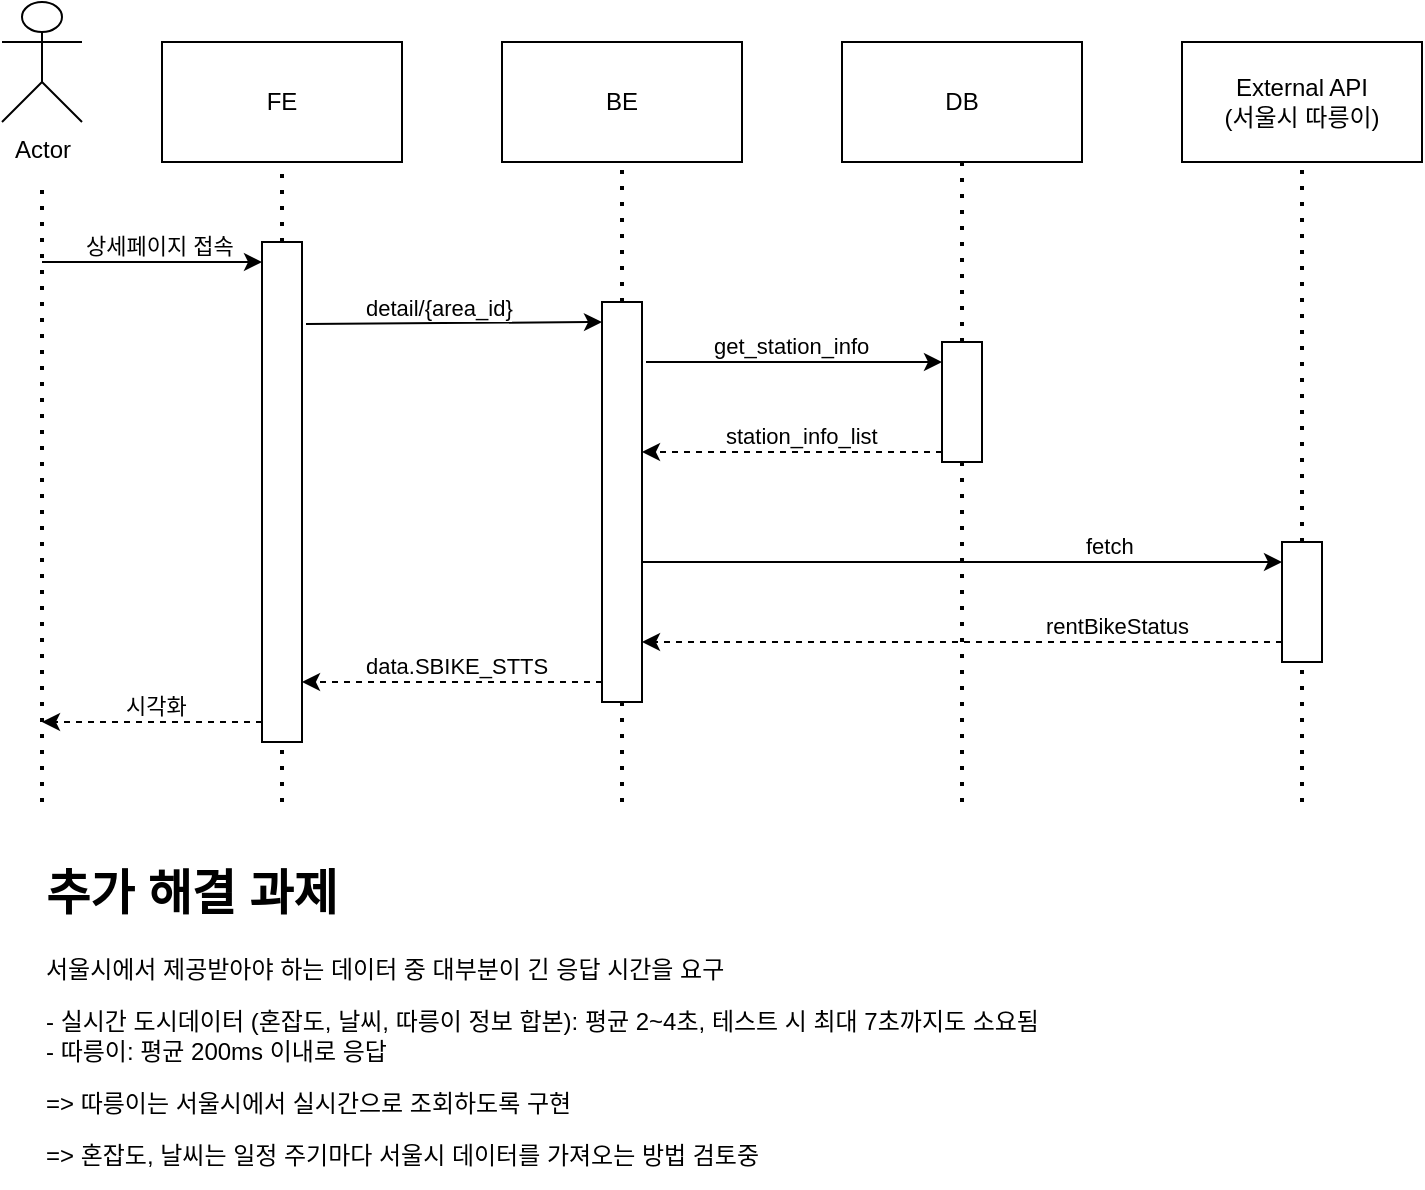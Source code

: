 <mxfile>
    <diagram id="S0dhI8-q3Qvur40nXJ3d" name="상세페이지 따릉이 실시간 조회">
        <mxGraphModel dx="823" dy="495" grid="0" gridSize="10" guides="1" tooltips="1" connect="1" arrows="1" fold="1" page="1" pageScale="1" pageWidth="827" pageHeight="1169" math="0" shadow="0">
            <root>
                <mxCell id="0"/>
                <mxCell id="1" parent="0"/>
                <mxCell id="3" value="" style="endArrow=none;dashed=1;html=1;" edge="1" parent="1" source="5">
                    <mxGeometry width="50" height="50" relative="1" as="geometry">
                        <mxPoint x="80" y="560" as="sourcePoint"/>
                        <mxPoint x="80" y="40" as="targetPoint"/>
                    </mxGeometry>
                </mxCell>
                <mxCell id="4" value="" style="endArrow=none;dashed=1;html=1;dashPattern=1 3;strokeWidth=2;" edge="1" parent="1" source="33">
                    <mxGeometry width="50" height="50" relative="1" as="geometry">
                        <mxPoint x="200" y="520" as="sourcePoint"/>
                        <mxPoint x="200" y="120" as="targetPoint"/>
                    </mxGeometry>
                </mxCell>
                <mxCell id="5" value="Actor" style="shape=umlActor;verticalLabelPosition=bottom;verticalAlign=top;html=1;outlineConnect=0;" vertex="1" parent="1">
                    <mxGeometry x="60" y="40" width="40" height="60" as="geometry"/>
                </mxCell>
                <mxCell id="7" value="FE" style="rounded=0;whiteSpace=wrap;html=1;" vertex="1" parent="1">
                    <mxGeometry x="140" y="60" width="120" height="60" as="geometry"/>
                </mxCell>
                <mxCell id="8" value="" style="endArrow=none;dashed=1;html=1;dashPattern=1 3;strokeWidth=2;" edge="1" parent="1" source="37">
                    <mxGeometry width="50" height="50" relative="1" as="geometry">
                        <mxPoint x="370" y="520" as="sourcePoint"/>
                        <mxPoint x="370" y="120" as="targetPoint"/>
                    </mxGeometry>
                </mxCell>
                <mxCell id="9" value="BE" style="rounded=0;whiteSpace=wrap;html=1;" vertex="1" parent="1">
                    <mxGeometry x="310" y="60" width="120" height="60" as="geometry"/>
                </mxCell>
                <mxCell id="10" value="" style="endArrow=none;dashed=1;html=1;dashPattern=1 3;strokeWidth=2;" edge="1" parent="1" source="39">
                    <mxGeometry width="50" height="50" relative="1" as="geometry">
                        <mxPoint x="540" y="440" as="sourcePoint"/>
                        <mxPoint x="540" y="120" as="targetPoint"/>
                    </mxGeometry>
                </mxCell>
                <mxCell id="11" value="DB" style="rounded=0;whiteSpace=wrap;html=1;" vertex="1" parent="1">
                    <mxGeometry x="480" y="60" width="120" height="60" as="geometry"/>
                </mxCell>
                <mxCell id="19" value="" style="endArrow=none;dashed=1;html=1;dashPattern=1 3;strokeWidth=2;" edge="1" parent="1" source="41">
                    <mxGeometry width="50" height="50" relative="1" as="geometry">
                        <mxPoint x="710" y="520" as="sourcePoint"/>
                        <mxPoint x="710" y="120" as="targetPoint"/>
                    </mxGeometry>
                </mxCell>
                <mxCell id="20" value="External API&lt;div&gt;(서울시 따릉이)&lt;/div&gt;" style="rounded=0;whiteSpace=wrap;html=1;" vertex="1" parent="1">
                    <mxGeometry x="650" y="60" width="120" height="60" as="geometry"/>
                </mxCell>
                <mxCell id="34" value="" style="endArrow=none;dashed=1;html=1;dashPattern=1 3;strokeWidth=2;" edge="1" parent="1" target="33">
                    <mxGeometry width="50" height="50" relative="1" as="geometry">
                        <mxPoint x="200" y="440" as="sourcePoint"/>
                        <mxPoint x="200" y="120" as="targetPoint"/>
                    </mxGeometry>
                </mxCell>
                <mxCell id="33" value="" style="rounded=0;whiteSpace=wrap;html=1;" vertex="1" parent="1">
                    <mxGeometry x="190" y="160" width="20" height="250" as="geometry"/>
                </mxCell>
                <mxCell id="35" value="" style="endArrow=none;dashed=1;html=1;dashPattern=1 3;strokeWidth=2;" edge="1" parent="1">
                    <mxGeometry width="50" height="50" relative="1" as="geometry">
                        <mxPoint x="80" y="440" as="sourcePoint"/>
                        <mxPoint x="80" y="130" as="targetPoint"/>
                    </mxGeometry>
                </mxCell>
                <mxCell id="38" value="" style="endArrow=none;dashed=1;html=1;dashPattern=1 3;strokeWidth=2;" edge="1" parent="1" target="37">
                    <mxGeometry width="50" height="50" relative="1" as="geometry">
                        <mxPoint x="370" y="440" as="sourcePoint"/>
                        <mxPoint x="370" y="120" as="targetPoint"/>
                    </mxGeometry>
                </mxCell>
                <mxCell id="37" value="" style="rounded=0;whiteSpace=wrap;html=1;" vertex="1" parent="1">
                    <mxGeometry x="360" y="190" width="20" height="200" as="geometry"/>
                </mxCell>
                <mxCell id="42" value="" style="endArrow=none;dashed=1;html=1;dashPattern=1 3;strokeWidth=2;" edge="1" parent="1" target="41">
                    <mxGeometry width="50" height="50" relative="1" as="geometry">
                        <mxPoint x="710" y="440" as="sourcePoint"/>
                        <mxPoint x="680" y="120" as="targetPoint"/>
                    </mxGeometry>
                </mxCell>
                <mxCell id="41" value="" style="rounded=0;whiteSpace=wrap;html=1;" vertex="1" parent="1">
                    <mxGeometry x="700" y="310" width="20" height="60" as="geometry"/>
                </mxCell>
                <mxCell id="43" value="" style="endArrow=none;dashed=1;html=1;dashPattern=1 3;strokeWidth=2;" edge="1" parent="1" target="39">
                    <mxGeometry width="50" height="50" relative="1" as="geometry">
                        <mxPoint x="540" y="440" as="sourcePoint"/>
                        <mxPoint x="540" y="120" as="targetPoint"/>
                    </mxGeometry>
                </mxCell>
                <mxCell id="39" value="" style="rounded=0;whiteSpace=wrap;html=1;" vertex="1" parent="1">
                    <mxGeometry x="530" y="210" width="20" height="60" as="geometry"/>
                </mxCell>
                <mxCell id="54" value="" style="endArrow=classic;html=1;" edge="1" parent="1">
                    <mxGeometry relative="1" as="geometry">
                        <mxPoint x="80" y="170" as="sourcePoint"/>
                        <mxPoint x="190" y="170" as="targetPoint"/>
                    </mxGeometry>
                </mxCell>
                <mxCell id="56" value="상세페이지 접속" style="edgeLabel;resizable=0;html=1;;align=left;verticalAlign=bottom;" connectable="0" vertex="1" parent="54">
                    <mxGeometry x="-1" relative="1" as="geometry">
                        <mxPoint x="20" as="offset"/>
                    </mxGeometry>
                </mxCell>
                <mxCell id="57" value="" style="endArrow=classic;html=1;entryX=0;entryY=0.25;entryDx=0;entryDy=0;exitX=1.1;exitY=0.304;exitDx=0;exitDy=0;exitPerimeter=0;" edge="1" parent="1">
                    <mxGeometry relative="1" as="geometry">
                        <mxPoint x="212" y="201" as="sourcePoint"/>
                        <mxPoint x="360" y="200" as="targetPoint"/>
                    </mxGeometry>
                </mxCell>
                <mxCell id="58" value="detail/{area_id}" style="edgeLabel;resizable=0;html=1;;align=left;verticalAlign=bottom;" connectable="0" vertex="1" parent="57">
                    <mxGeometry x="-1" relative="1" as="geometry">
                        <mxPoint x="28" as="offset"/>
                    </mxGeometry>
                </mxCell>
                <mxCell id="61" value="" style="endArrow=classic;html=1;entryX=0;entryY=0.25;entryDx=0;entryDy=0;" edge="1" parent="1">
                    <mxGeometry relative="1" as="geometry">
                        <mxPoint x="382" y="220" as="sourcePoint"/>
                        <mxPoint x="530" y="220" as="targetPoint"/>
                    </mxGeometry>
                </mxCell>
                <mxCell id="62" value="get_station_info" style="edgeLabel;resizable=0;html=1;;align=left;verticalAlign=bottom;" connectable="0" vertex="1" parent="61">
                    <mxGeometry x="-1" relative="1" as="geometry">
                        <mxPoint x="32" as="offset"/>
                    </mxGeometry>
                </mxCell>
                <mxCell id="63" value="" style="endArrow=classic;dashed=1;html=1;exitX=0;exitY=1;exitDx=0;exitDy=0;" edge="1" parent="1">
                    <mxGeometry relative="1" as="geometry">
                        <mxPoint x="530" y="265" as="sourcePoint"/>
                        <mxPoint x="380" y="265" as="targetPoint"/>
                    </mxGeometry>
                </mxCell>
                <mxCell id="64" value="station_info_list" style="edgeLabel;resizable=0;html=1;;align=left;verticalAlign=bottom;" connectable="0" vertex="1" parent="63">
                    <mxGeometry x="-1" relative="1" as="geometry">
                        <mxPoint x="-110" as="offset"/>
                    </mxGeometry>
                </mxCell>
                <mxCell id="65" value="" style="endArrow=classic;html=1;entryX=0;entryY=0.167;entryDx=0;entryDy=0;entryPerimeter=0;" edge="1" parent="1" target="41">
                    <mxGeometry relative="1" as="geometry">
                        <mxPoint x="380" y="320" as="sourcePoint"/>
                        <mxPoint x="690" y="320" as="targetPoint"/>
                    </mxGeometry>
                </mxCell>
                <mxCell id="66" value="fetch" style="edgeLabel;resizable=0;html=1;;align=left;verticalAlign=bottom;" connectable="0" vertex="1" parent="65">
                    <mxGeometry x="-1" relative="1" as="geometry">
                        <mxPoint x="220" as="offset"/>
                    </mxGeometry>
                </mxCell>
                <mxCell id="67" value="" style="endArrow=classic;dashed=1;html=1;exitX=0;exitY=0.667;exitDx=0;exitDy=0;exitPerimeter=0;" edge="1" parent="1">
                    <mxGeometry relative="1" as="geometry">
                        <mxPoint x="700" y="360.02" as="sourcePoint"/>
                        <mxPoint x="380" y="360" as="targetPoint"/>
                    </mxGeometry>
                </mxCell>
                <mxCell id="68" value="rentBikeStatus" style="edgeLabel;resizable=0;html=1;;align=left;verticalAlign=bottom;" connectable="0" vertex="1" parent="67">
                    <mxGeometry x="-1" relative="1" as="geometry">
                        <mxPoint x="-120" as="offset"/>
                    </mxGeometry>
                </mxCell>
                <mxCell id="69" value="" style="endArrow=classic;dashed=1;html=1;" edge="1" parent="1">
                    <mxGeometry relative="1" as="geometry">
                        <mxPoint x="360" y="380" as="sourcePoint"/>
                        <mxPoint x="210" y="380" as="targetPoint"/>
                    </mxGeometry>
                </mxCell>
                <mxCell id="70" value="&lt;span style=&quot;color: rgb(0, 0, 0); text-align: center;&quot;&gt;data.SBIKE_STTS&lt;/span&gt;" style="edgeLabel;resizable=0;html=1;;align=left;verticalAlign=bottom;" connectable="0" vertex="1" parent="69">
                    <mxGeometry x="-1" relative="1" as="geometry">
                        <mxPoint x="-120" as="offset"/>
                    </mxGeometry>
                </mxCell>
                <mxCell id="71" value="" style="endArrow=classic;dashed=1;html=1;" edge="1" parent="1">
                    <mxGeometry relative="1" as="geometry">
                        <mxPoint x="190" y="400" as="sourcePoint"/>
                        <mxPoint x="80" y="400" as="targetPoint"/>
                    </mxGeometry>
                </mxCell>
                <mxCell id="72" value="&lt;span style=&quot;color: rgb(0, 0, 0); text-align: center;&quot;&gt;시각화&lt;/span&gt;" style="edgeLabel;resizable=0;html=1;;align=left;verticalAlign=bottom;" connectable="0" vertex="1" parent="71">
                    <mxGeometry x="-1" relative="1" as="geometry">
                        <mxPoint x="-70" as="offset"/>
                    </mxGeometry>
                </mxCell>
                <mxCell id="75" value="&lt;h1 style=&quot;margin-top: 0px;&quot;&gt;추가 해결 과제&lt;/h1&gt;&lt;p&gt;서울시에서 제공받아야 하는 데이터 중 대부분이 긴 응답 시간을 요구&lt;/p&gt;&lt;p&gt;- 실시간 도시데이터 (혼잡도, 날씨, 따릉이 정보 합본): 평균 2~4초, 테스트 시 최대 7초까지도 소요됨&lt;br&gt;- 따릉이: 평균 200ms 이내로 응답&lt;br&gt;&lt;/p&gt;&lt;p&gt;=&amp;gt; 따릉이는 서울시에서 실시간으로 조회하도록 구현&lt;/p&gt;&lt;p&gt;=&amp;gt; 혼잡도, 날씨는 일정 주기마다 서울시 데이터를 가져오는 방법 검토중&lt;/p&gt;" style="text;html=1;whiteSpace=wrap;overflow=hidden;rounded=0;" vertex="1" parent="1">
                    <mxGeometry x="80" y="465" width="630" height="165" as="geometry"/>
                </mxCell>
            </root>
        </mxGraphModel>
    </diagram>
</mxfile>